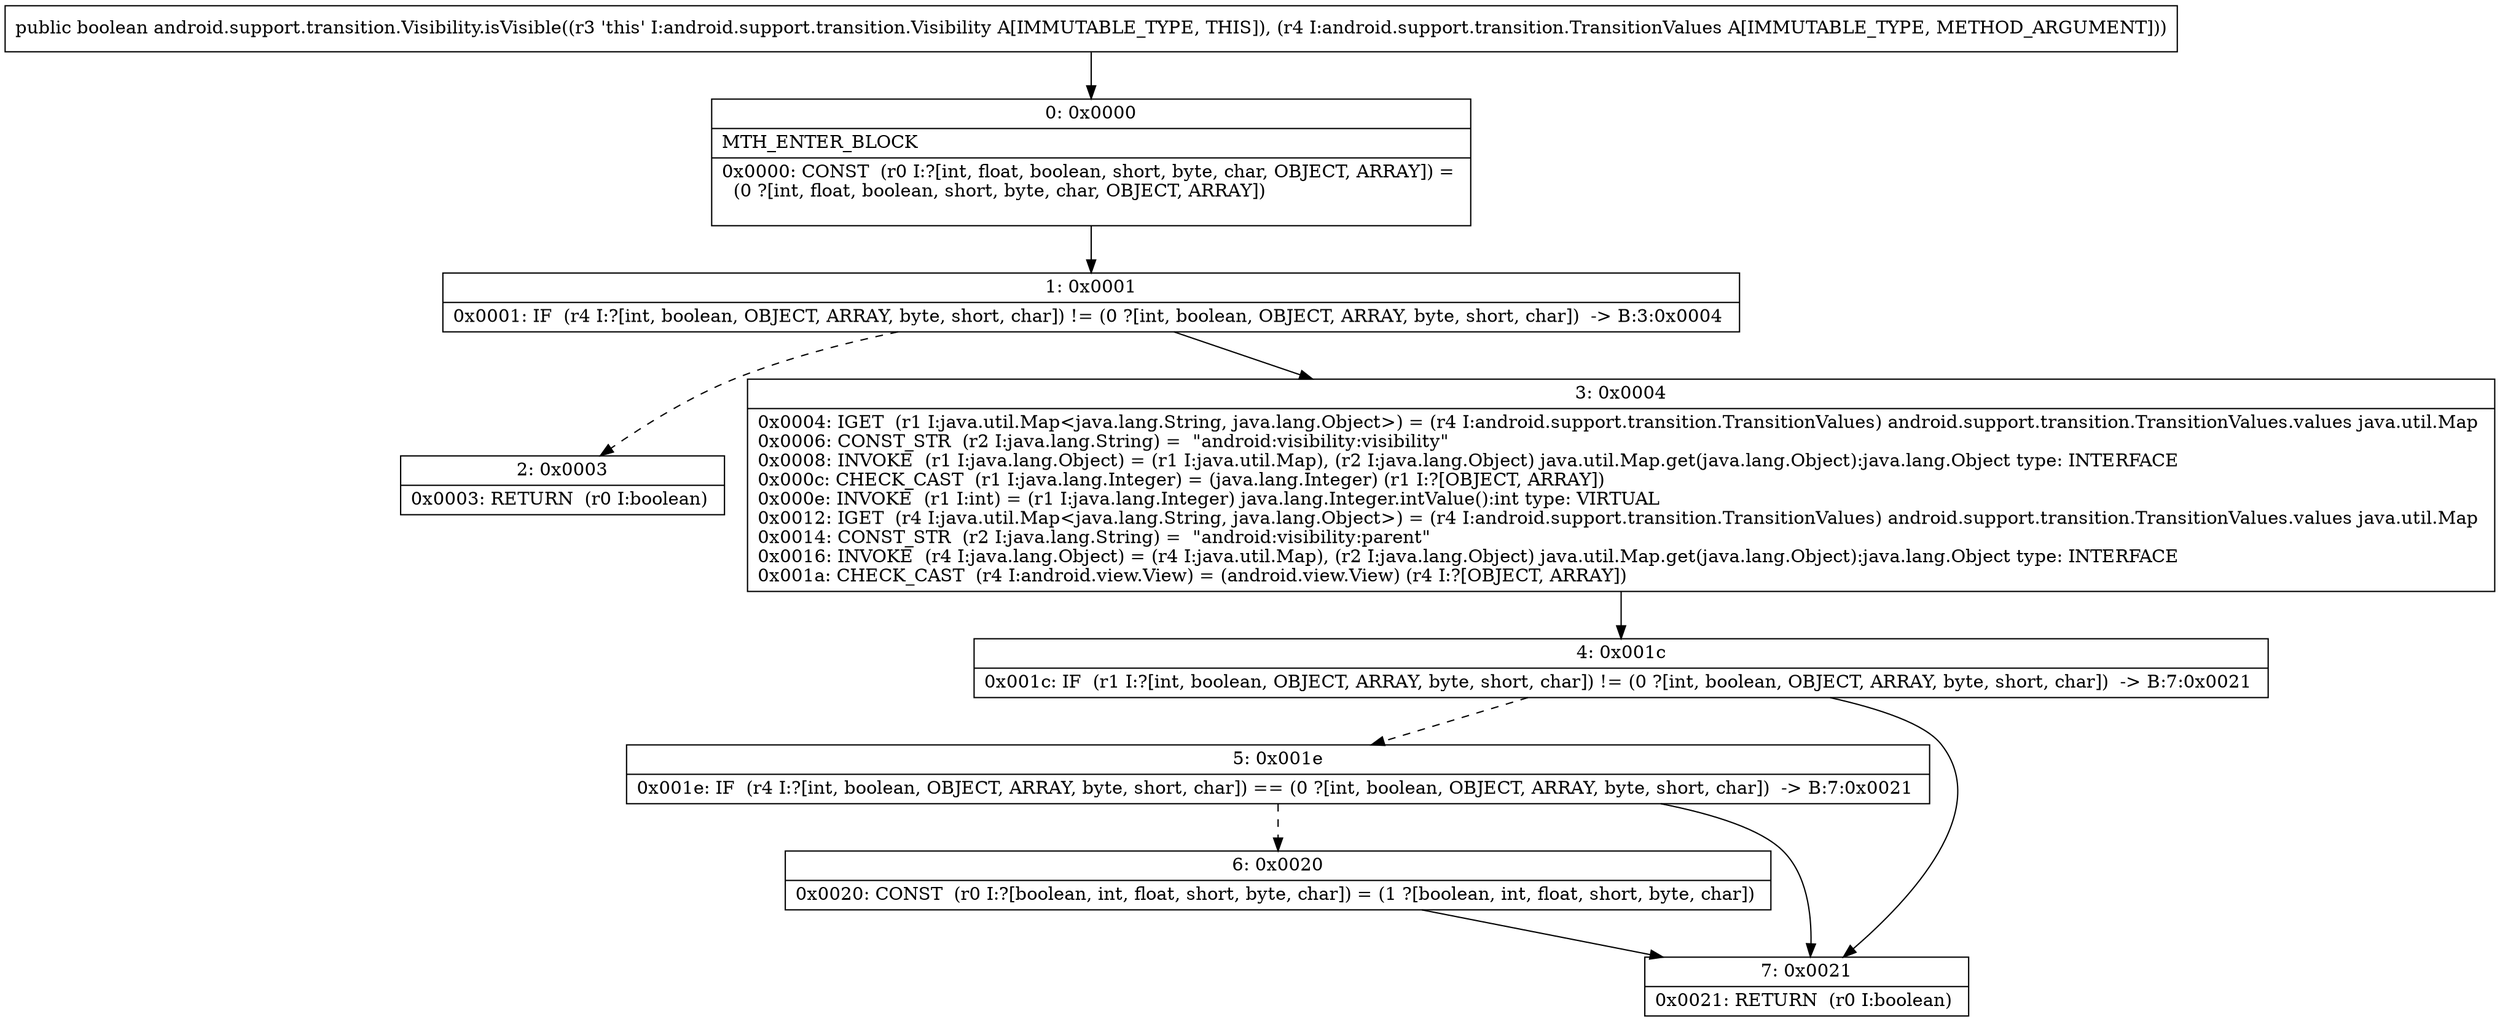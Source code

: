 digraph "CFG forandroid.support.transition.Visibility.isVisible(Landroid\/support\/transition\/TransitionValues;)Z" {
Node_0 [shape=record,label="{0\:\ 0x0000|MTH_ENTER_BLOCK\l|0x0000: CONST  (r0 I:?[int, float, boolean, short, byte, char, OBJECT, ARRAY]) = \l  (0 ?[int, float, boolean, short, byte, char, OBJECT, ARRAY])\l \l}"];
Node_1 [shape=record,label="{1\:\ 0x0001|0x0001: IF  (r4 I:?[int, boolean, OBJECT, ARRAY, byte, short, char]) != (0 ?[int, boolean, OBJECT, ARRAY, byte, short, char])  \-\> B:3:0x0004 \l}"];
Node_2 [shape=record,label="{2\:\ 0x0003|0x0003: RETURN  (r0 I:boolean) \l}"];
Node_3 [shape=record,label="{3\:\ 0x0004|0x0004: IGET  (r1 I:java.util.Map\<java.lang.String, java.lang.Object\>) = (r4 I:android.support.transition.TransitionValues) android.support.transition.TransitionValues.values java.util.Map \l0x0006: CONST_STR  (r2 I:java.lang.String) =  \"android:visibility:visibility\" \l0x0008: INVOKE  (r1 I:java.lang.Object) = (r1 I:java.util.Map), (r2 I:java.lang.Object) java.util.Map.get(java.lang.Object):java.lang.Object type: INTERFACE \l0x000c: CHECK_CAST  (r1 I:java.lang.Integer) = (java.lang.Integer) (r1 I:?[OBJECT, ARRAY]) \l0x000e: INVOKE  (r1 I:int) = (r1 I:java.lang.Integer) java.lang.Integer.intValue():int type: VIRTUAL \l0x0012: IGET  (r4 I:java.util.Map\<java.lang.String, java.lang.Object\>) = (r4 I:android.support.transition.TransitionValues) android.support.transition.TransitionValues.values java.util.Map \l0x0014: CONST_STR  (r2 I:java.lang.String) =  \"android:visibility:parent\" \l0x0016: INVOKE  (r4 I:java.lang.Object) = (r4 I:java.util.Map), (r2 I:java.lang.Object) java.util.Map.get(java.lang.Object):java.lang.Object type: INTERFACE \l0x001a: CHECK_CAST  (r4 I:android.view.View) = (android.view.View) (r4 I:?[OBJECT, ARRAY]) \l}"];
Node_4 [shape=record,label="{4\:\ 0x001c|0x001c: IF  (r1 I:?[int, boolean, OBJECT, ARRAY, byte, short, char]) != (0 ?[int, boolean, OBJECT, ARRAY, byte, short, char])  \-\> B:7:0x0021 \l}"];
Node_5 [shape=record,label="{5\:\ 0x001e|0x001e: IF  (r4 I:?[int, boolean, OBJECT, ARRAY, byte, short, char]) == (0 ?[int, boolean, OBJECT, ARRAY, byte, short, char])  \-\> B:7:0x0021 \l}"];
Node_6 [shape=record,label="{6\:\ 0x0020|0x0020: CONST  (r0 I:?[boolean, int, float, short, byte, char]) = (1 ?[boolean, int, float, short, byte, char]) \l}"];
Node_7 [shape=record,label="{7\:\ 0x0021|0x0021: RETURN  (r0 I:boolean) \l}"];
MethodNode[shape=record,label="{public boolean android.support.transition.Visibility.isVisible((r3 'this' I:android.support.transition.Visibility A[IMMUTABLE_TYPE, THIS]), (r4 I:android.support.transition.TransitionValues A[IMMUTABLE_TYPE, METHOD_ARGUMENT])) }"];
MethodNode -> Node_0;
Node_0 -> Node_1;
Node_1 -> Node_2[style=dashed];
Node_1 -> Node_3;
Node_3 -> Node_4;
Node_4 -> Node_5[style=dashed];
Node_4 -> Node_7;
Node_5 -> Node_6[style=dashed];
Node_5 -> Node_7;
Node_6 -> Node_7;
}

